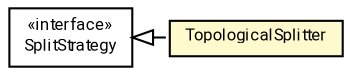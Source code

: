 #!/usr/local/bin/dot
#
# Class diagram 
# Generated by UMLGraph version R5_7_2-60-g0e99a6 (http://www.spinellis.gr/umlgraph/)
#

digraph G {
	graph [fontnames="svg"]
	edge [fontname="Roboto",fontsize=7,labelfontname="Roboto",labelfontsize=7,color="black"];
	node [fontname="Roboto",fontcolor="black",fontsize=8,shape=plaintext,margin=0,width=0,height=0];
	nodesep=0.15;
	ranksep=0.25;
	rankdir=LR;
	// de.lmu.ifi.dbs.elki.index.tree.spatial.rstarvariants.strategies.split.SplitStrategy
	c10287532 [label=<<table title="de.lmu.ifi.dbs.elki.index.tree.spatial.rstarvariants.strategies.split.SplitStrategy" border="0" cellborder="1" cellspacing="0" cellpadding="2" href="SplitStrategy.html" target="_parent">
		<tr><td><table border="0" cellspacing="0" cellpadding="1">
		<tr><td align="center" balign="center"> &#171;interface&#187; </td></tr>
		<tr><td align="center" balign="center"> <font face="Roboto">SplitStrategy</font> </td></tr>
		</table></td></tr>
		</table>>, URL="SplitStrategy.html"];
	// de.lmu.ifi.dbs.elki.index.tree.spatial.rstarvariants.strategies.split.TopologicalSplitter
	c10287535 [label=<<table title="de.lmu.ifi.dbs.elki.index.tree.spatial.rstarvariants.strategies.split.TopologicalSplitter" border="0" cellborder="1" cellspacing="0" cellpadding="2" bgcolor="lemonChiffon" href="TopologicalSplitter.html" target="_parent">
		<tr><td><table border="0" cellspacing="0" cellpadding="1">
		<tr><td align="center" balign="center"> <font face="Roboto">TopologicalSplitter</font> </td></tr>
		</table></td></tr>
		</table>>, URL="TopologicalSplitter.html"];
	// de.lmu.ifi.dbs.elki.index.tree.spatial.rstarvariants.strategies.split.TopologicalSplitter implements de.lmu.ifi.dbs.elki.index.tree.spatial.rstarvariants.strategies.split.SplitStrategy
	c10287532 -> c10287535 [arrowtail=empty,style=dashed,dir=back,weight=9];
}

